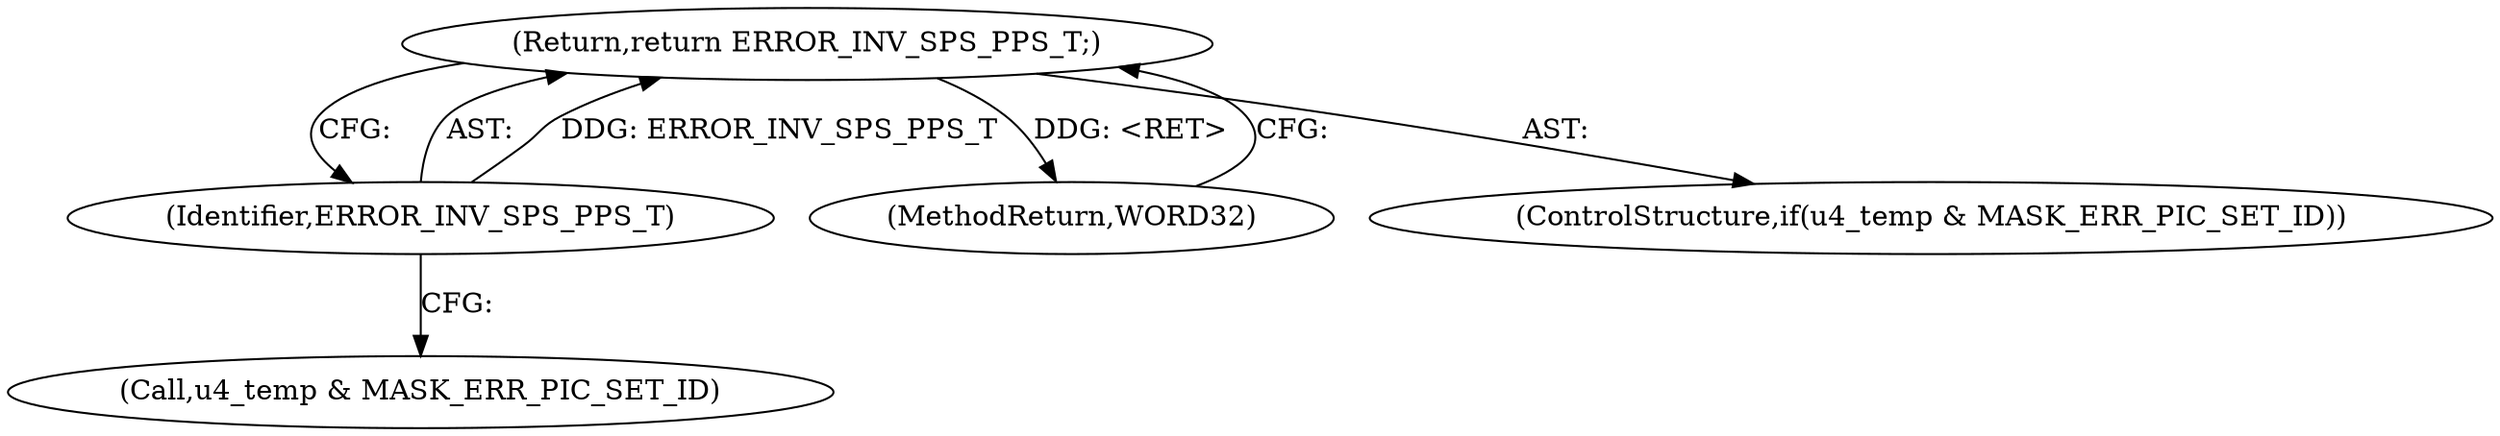 digraph "1_Android_9a00f562a612d56e7b2b989d168647db900ba6cf_0@del" {
"1000425" [label="(Return,return ERROR_INV_SPS_PPS_T;)"];
"1000426" [label="(Identifier,ERROR_INV_SPS_PPS_T)"];
"1000426" [label="(Identifier,ERROR_INV_SPS_PPS_T)"];
"1002568" [label="(MethodReturn,WORD32)"];
"1000421" [label="(ControlStructure,if(u4_temp & MASK_ERR_PIC_SET_ID))"];
"1000422" [label="(Call,u4_temp & MASK_ERR_PIC_SET_ID)"];
"1000425" [label="(Return,return ERROR_INV_SPS_PPS_T;)"];
"1000425" -> "1000421"  [label="AST: "];
"1000425" -> "1000426"  [label="CFG: "];
"1000426" -> "1000425"  [label="AST: "];
"1002568" -> "1000425"  [label="CFG: "];
"1000425" -> "1002568"  [label="DDG: <RET>"];
"1000426" -> "1000425"  [label="DDG: ERROR_INV_SPS_PPS_T"];
"1000426" -> "1000422"  [label="CFG: "];
}
